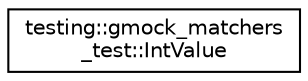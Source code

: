 digraph "Graphical Class Hierarchy"
{
  edge [fontname="Helvetica",fontsize="10",labelfontname="Helvetica",labelfontsize="10"];
  node [fontname="Helvetica",fontsize="10",shape=record];
  rankdir="LR";
  Node1 [label="testing::gmock_matchers\l_test::IntValue",height=0.2,width=0.4,color="black", fillcolor="white", style="filled",URL="$classtesting_1_1gmock__matchers__test_1_1_int_value.html"];
}
